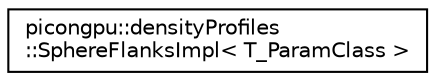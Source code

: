 digraph "Graphical Class Hierarchy"
{
 // LATEX_PDF_SIZE
  edge [fontname="Helvetica",fontsize="10",labelfontname="Helvetica",labelfontsize="10"];
  node [fontname="Helvetica",fontsize="10",shape=record];
  rankdir="LR";
  Node0 [label="picongpu::densityProfiles\l::SphereFlanksImpl\< T_ParamClass \>",height=0.2,width=0.4,color="black", fillcolor="white", style="filled",URL="$structpicongpu_1_1density_profiles_1_1_sphere_flanks_impl.html",tooltip=" "];
}
